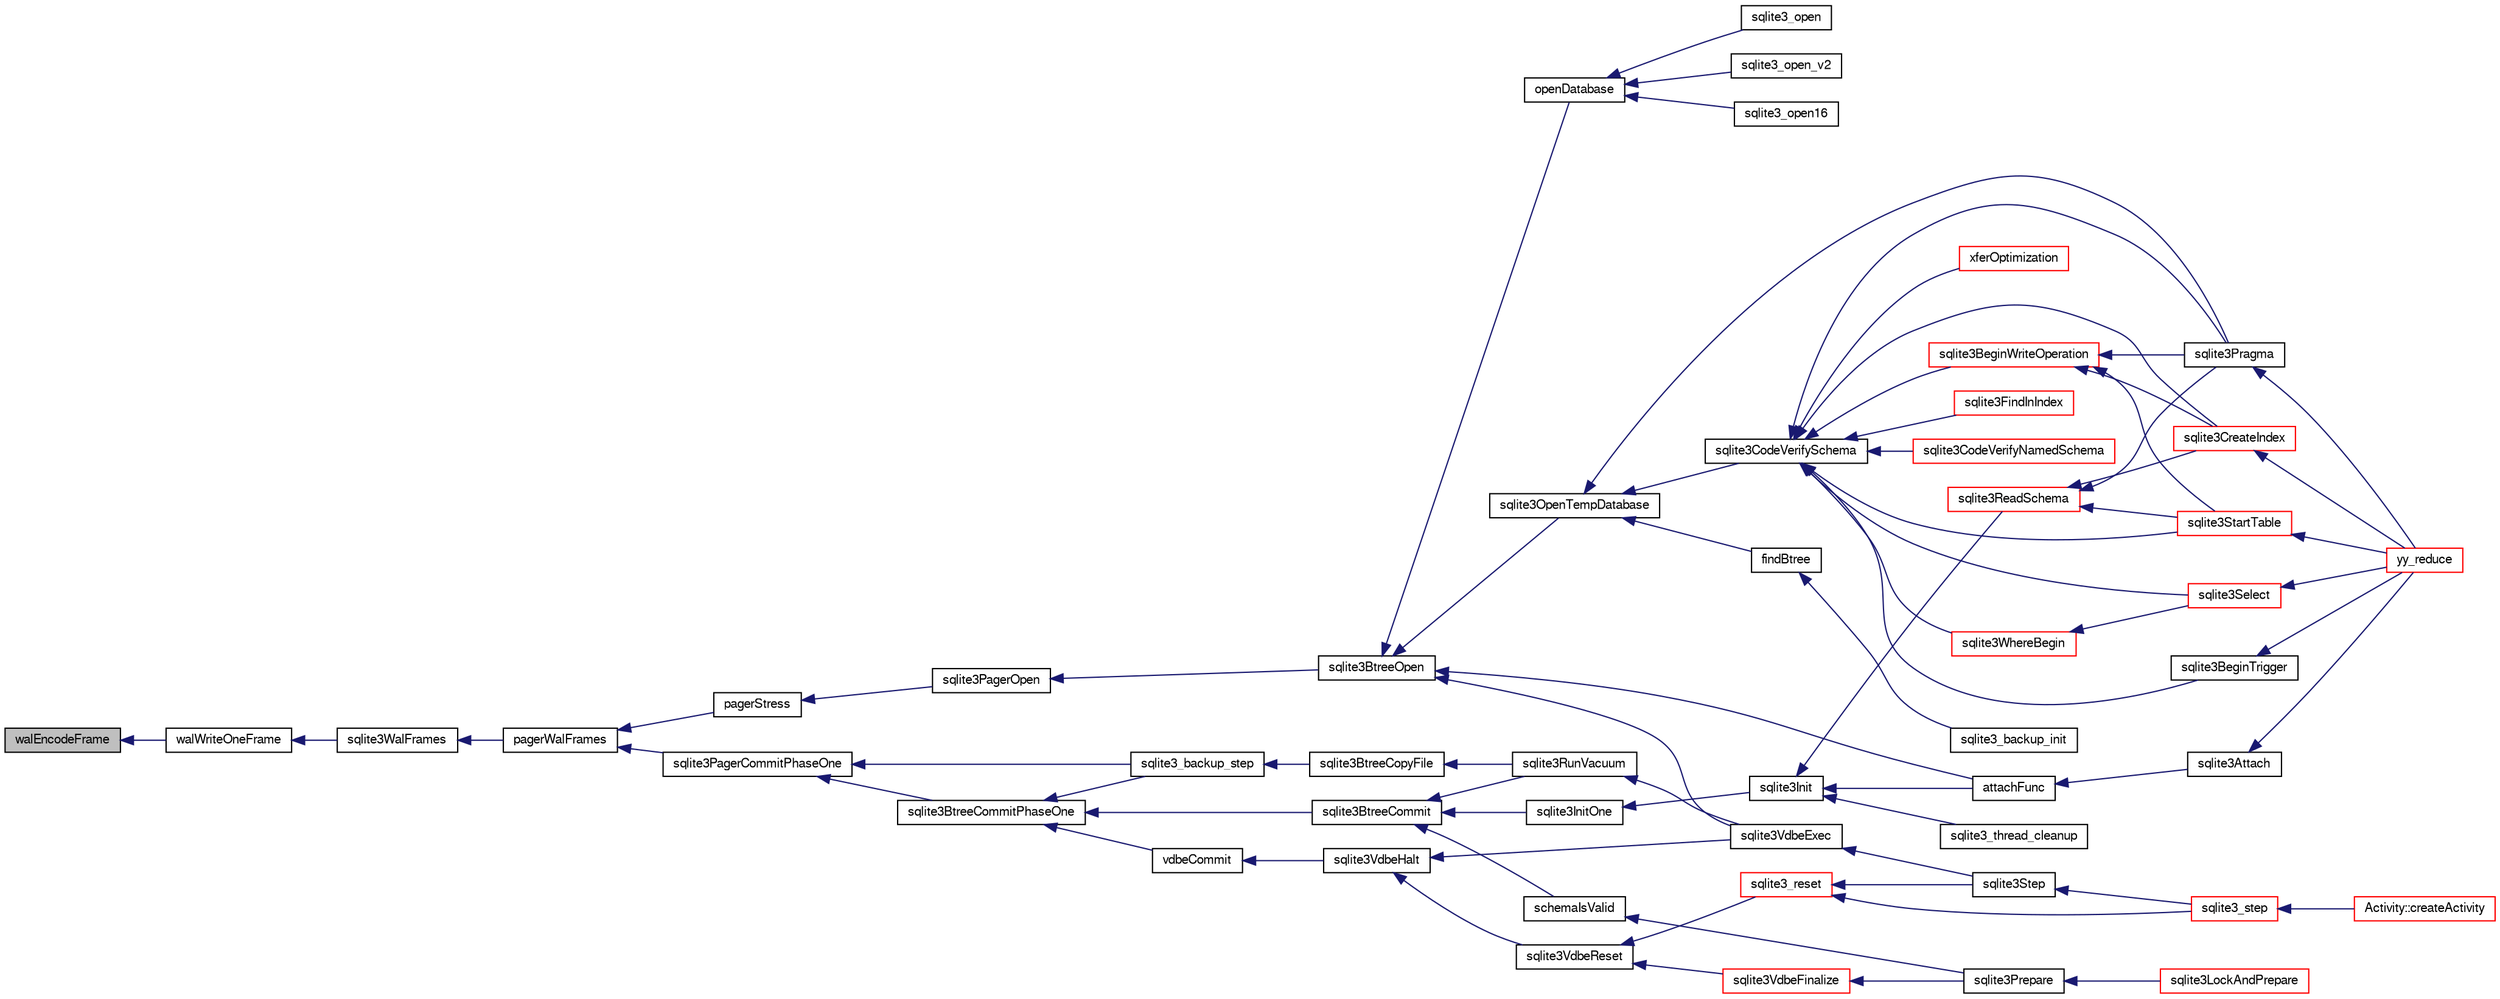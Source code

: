 digraph "walEncodeFrame"
{
  edge [fontname="FreeSans",fontsize="10",labelfontname="FreeSans",labelfontsize="10"];
  node [fontname="FreeSans",fontsize="10",shape=record];
  rankdir="LR";
  Node894038 [label="walEncodeFrame",height=0.2,width=0.4,color="black", fillcolor="grey75", style="filled", fontcolor="black"];
  Node894038 -> Node894039 [dir="back",color="midnightblue",fontsize="10",style="solid",fontname="FreeSans"];
  Node894039 [label="walWriteOneFrame",height=0.2,width=0.4,color="black", fillcolor="white", style="filled",URL="$sqlite3_8c.html#ac0ea5b2a17ccb4d7233351d9da353160"];
  Node894039 -> Node894040 [dir="back",color="midnightblue",fontsize="10",style="solid",fontname="FreeSans"];
  Node894040 [label="sqlite3WalFrames",height=0.2,width=0.4,color="black", fillcolor="white", style="filled",URL="$sqlite3_8c.html#af9606aac275558d3b96c83b2bff2d717"];
  Node894040 -> Node894041 [dir="back",color="midnightblue",fontsize="10",style="solid",fontname="FreeSans"];
  Node894041 [label="pagerWalFrames",height=0.2,width=0.4,color="black", fillcolor="white", style="filled",URL="$sqlite3_8c.html#a1675dba6bfeb50d8aa8a0509103fd004"];
  Node894041 -> Node894042 [dir="back",color="midnightblue",fontsize="10",style="solid",fontname="FreeSans"];
  Node894042 [label="pagerStress",height=0.2,width=0.4,color="black", fillcolor="white", style="filled",URL="$sqlite3_8c.html#abb21a3a371038e9e3e69af0f21a1b386"];
  Node894042 -> Node894043 [dir="back",color="midnightblue",fontsize="10",style="solid",fontname="FreeSans"];
  Node894043 [label="sqlite3PagerOpen",height=0.2,width=0.4,color="black", fillcolor="white", style="filled",URL="$sqlite3_8c.html#a5b4a74e8a1754922c482b7af19b30611"];
  Node894043 -> Node894044 [dir="back",color="midnightblue",fontsize="10",style="solid",fontname="FreeSans"];
  Node894044 [label="sqlite3BtreeOpen",height=0.2,width=0.4,color="black", fillcolor="white", style="filled",URL="$sqlite3_8c.html#a13dcb44dc34af6ce9d38de9c5aa975f9"];
  Node894044 -> Node894045 [dir="back",color="midnightblue",fontsize="10",style="solid",fontname="FreeSans"];
  Node894045 [label="sqlite3VdbeExec",height=0.2,width=0.4,color="black", fillcolor="white", style="filled",URL="$sqlite3_8c.html#a8ce40a614bdc56719c4d642b1e4dfb21"];
  Node894045 -> Node894046 [dir="back",color="midnightblue",fontsize="10",style="solid",fontname="FreeSans"];
  Node894046 [label="sqlite3Step",height=0.2,width=0.4,color="black", fillcolor="white", style="filled",URL="$sqlite3_8c.html#a3f2872e873e2758a4beedad1d5113554"];
  Node894046 -> Node894047 [dir="back",color="midnightblue",fontsize="10",style="solid",fontname="FreeSans"];
  Node894047 [label="sqlite3_step",height=0.2,width=0.4,color="red", fillcolor="white", style="filled",URL="$sqlite3_8h.html#ac1e491ce36b7471eb28387f7d3c74334"];
  Node894047 -> Node894048 [dir="back",color="midnightblue",fontsize="10",style="solid",fontname="FreeSans"];
  Node894048 [label="Activity::createActivity",height=0.2,width=0.4,color="red", fillcolor="white", style="filled",URL="$classActivity.html#a813cc5e52c14ab49b39014c134e3425b"];
  Node894044 -> Node894073 [dir="back",color="midnightblue",fontsize="10",style="solid",fontname="FreeSans"];
  Node894073 [label="attachFunc",height=0.2,width=0.4,color="black", fillcolor="white", style="filled",URL="$sqlite3_8c.html#a69cb751a7da501b9a0aa37e0d7c3eaf7"];
  Node894073 -> Node894074 [dir="back",color="midnightblue",fontsize="10",style="solid",fontname="FreeSans"];
  Node894074 [label="sqlite3Attach",height=0.2,width=0.4,color="black", fillcolor="white", style="filled",URL="$sqlite3_8c.html#ae0907fe0b43cc1b4c7e6a16213e8546f"];
  Node894074 -> Node894075 [dir="back",color="midnightblue",fontsize="10",style="solid",fontname="FreeSans"];
  Node894075 [label="yy_reduce",height=0.2,width=0.4,color="red", fillcolor="white", style="filled",URL="$sqlite3_8c.html#a7c419a9b25711c666a9a2449ef377f14"];
  Node894044 -> Node894306 [dir="back",color="midnightblue",fontsize="10",style="solid",fontname="FreeSans"];
  Node894306 [label="sqlite3OpenTempDatabase",height=0.2,width=0.4,color="black", fillcolor="white", style="filled",URL="$sqlite3_8c.html#aaf3088380b731428b72d3b5777f93755"];
  Node894306 -> Node894250 [dir="back",color="midnightblue",fontsize="10",style="solid",fontname="FreeSans"];
  Node894250 [label="findBtree",height=0.2,width=0.4,color="black", fillcolor="white", style="filled",URL="$sqlite3_8c.html#ab4ee5743b77efd7f8832bf0b9315f973"];
  Node894250 -> Node894251 [dir="back",color="midnightblue",fontsize="10",style="solid",fontname="FreeSans"];
  Node894251 [label="sqlite3_backup_init",height=0.2,width=0.4,color="black", fillcolor="white", style="filled",URL="$sqlite3_8h.html#a9c9aa9e8edeb9910d93148a6621c1097"];
  Node894306 -> Node894307 [dir="back",color="midnightblue",fontsize="10",style="solid",fontname="FreeSans"];
  Node894307 [label="sqlite3CodeVerifySchema",height=0.2,width=0.4,color="black", fillcolor="white", style="filled",URL="$sqlite3_8c.html#ad9d8708d96f8416ec59ebf41c57000f9"];
  Node894307 -> Node894126 [dir="back",color="midnightblue",fontsize="10",style="solid",fontname="FreeSans"];
  Node894126 [label="sqlite3FindInIndex",height=0.2,width=0.4,color="red", fillcolor="white", style="filled",URL="$sqlite3_8c.html#af7d8c56ab0231f44bb5f87b3fafeffb2"];
  Node894307 -> Node894167 [dir="back",color="midnightblue",fontsize="10",style="solid",fontname="FreeSans"];
  Node894167 [label="sqlite3StartTable",height=0.2,width=0.4,color="red", fillcolor="white", style="filled",URL="$sqlite3_8c.html#af49b4395f39d9078a0dda2484c183012"];
  Node894167 -> Node894075 [dir="back",color="midnightblue",fontsize="10",style="solid",fontname="FreeSans"];
  Node894307 -> Node894084 [dir="back",color="midnightblue",fontsize="10",style="solid",fontname="FreeSans"];
  Node894084 [label="sqlite3CreateIndex",height=0.2,width=0.4,color="red", fillcolor="white", style="filled",URL="$sqlite3_8c.html#a8dbe5e590ab6c58a8c45f34f7c81e825"];
  Node894084 -> Node894075 [dir="back",color="midnightblue",fontsize="10",style="solid",fontname="FreeSans"];
  Node894307 -> Node894308 [dir="back",color="midnightblue",fontsize="10",style="solid",fontname="FreeSans"];
  Node894308 [label="sqlite3CodeVerifyNamedSchema",height=0.2,width=0.4,color="red", fillcolor="white", style="filled",URL="$sqlite3_8c.html#a30331e33b8e462cbe3aa83c8bddb8c0e"];
  Node894307 -> Node894309 [dir="back",color="midnightblue",fontsize="10",style="solid",fontname="FreeSans"];
  Node894309 [label="sqlite3BeginWriteOperation",height=0.2,width=0.4,color="red", fillcolor="white", style="filled",URL="$sqlite3_8c.html#a21b1b811bbe305f922244f8913c87f10"];
  Node894309 -> Node894167 [dir="back",color="midnightblue",fontsize="10",style="solid",fontname="FreeSans"];
  Node894309 -> Node894084 [dir="back",color="midnightblue",fontsize="10",style="solid",fontname="FreeSans"];
  Node894309 -> Node894123 [dir="back",color="midnightblue",fontsize="10",style="solid",fontname="FreeSans"];
  Node894123 [label="sqlite3Pragma",height=0.2,width=0.4,color="black", fillcolor="white", style="filled",URL="$sqlite3_8c.html#a111391370f58f8e6a6eca51fd34d62ed"];
  Node894123 -> Node894075 [dir="back",color="midnightblue",fontsize="10",style="solid",fontname="FreeSans"];
  Node894307 -> Node894104 [dir="back",color="midnightblue",fontsize="10",style="solid",fontname="FreeSans"];
  Node894104 [label="xferOptimization",height=0.2,width=0.4,color="red", fillcolor="white", style="filled",URL="$sqlite3_8c.html#ae85c90f7d064fe83f4ed930e708855d2"];
  Node894307 -> Node894123 [dir="back",color="midnightblue",fontsize="10",style="solid",fontname="FreeSans"];
  Node894307 -> Node894124 [dir="back",color="midnightblue",fontsize="10",style="solid",fontname="FreeSans"];
  Node894124 [label="sqlite3Select",height=0.2,width=0.4,color="red", fillcolor="white", style="filled",URL="$sqlite3_8c.html#a2465ee8c956209ba4b272477b7c21a45"];
  Node894124 -> Node894075 [dir="back",color="midnightblue",fontsize="10",style="solid",fontname="FreeSans"];
  Node894307 -> Node894103 [dir="back",color="midnightblue",fontsize="10",style="solid",fontname="FreeSans"];
  Node894103 [label="sqlite3BeginTrigger",height=0.2,width=0.4,color="black", fillcolor="white", style="filled",URL="$sqlite3_8c.html#ac20a731dbd52edec68a09962c7f39a4c"];
  Node894103 -> Node894075 [dir="back",color="midnightblue",fontsize="10",style="solid",fontname="FreeSans"];
  Node894307 -> Node894140 [dir="back",color="midnightblue",fontsize="10",style="solid",fontname="FreeSans"];
  Node894140 [label="sqlite3WhereBegin",height=0.2,width=0.4,color="red", fillcolor="white", style="filled",URL="$sqlite3_8c.html#acad049f5c9a96a8118cffd5e5ce89f7c"];
  Node894140 -> Node894124 [dir="back",color="midnightblue",fontsize="10",style="solid",fontname="FreeSans"];
  Node894306 -> Node894123 [dir="back",color="midnightblue",fontsize="10",style="solid",fontname="FreeSans"];
  Node894044 -> Node894280 [dir="back",color="midnightblue",fontsize="10",style="solid",fontname="FreeSans"];
  Node894280 [label="openDatabase",height=0.2,width=0.4,color="black", fillcolor="white", style="filled",URL="$sqlite3_8c.html#a6a9c3bc3a64234e863413f41db473758"];
  Node894280 -> Node894281 [dir="back",color="midnightblue",fontsize="10",style="solid",fontname="FreeSans"];
  Node894281 [label="sqlite3_open",height=0.2,width=0.4,color="black", fillcolor="white", style="filled",URL="$sqlite3_8h.html#a97ba966ed1acc38409786258268f5f71"];
  Node894280 -> Node894282 [dir="back",color="midnightblue",fontsize="10",style="solid",fontname="FreeSans"];
  Node894282 [label="sqlite3_open_v2",height=0.2,width=0.4,color="black", fillcolor="white", style="filled",URL="$sqlite3_8h.html#a140fe275b6975dc867cea50a65a217c4"];
  Node894280 -> Node894283 [dir="back",color="midnightblue",fontsize="10",style="solid",fontname="FreeSans"];
  Node894283 [label="sqlite3_open16",height=0.2,width=0.4,color="black", fillcolor="white", style="filled",URL="$sqlite3_8h.html#adbc401bb96713f32e553db32f6f3ca33"];
  Node894041 -> Node894311 [dir="back",color="midnightblue",fontsize="10",style="solid",fontname="FreeSans"];
  Node894311 [label="sqlite3PagerCommitPhaseOne",height=0.2,width=0.4,color="black", fillcolor="white", style="filled",URL="$sqlite3_8c.html#a2baf986bff9120486e9acc5951494ea7"];
  Node894311 -> Node894312 [dir="back",color="midnightblue",fontsize="10",style="solid",fontname="FreeSans"];
  Node894312 [label="sqlite3BtreeCommitPhaseOne",height=0.2,width=0.4,color="black", fillcolor="white", style="filled",URL="$sqlite3_8c.html#ae266cba101e64ad99a166f237532e262"];
  Node894312 -> Node894313 [dir="back",color="midnightblue",fontsize="10",style="solid",fontname="FreeSans"];
  Node894313 [label="sqlite3BtreeCommit",height=0.2,width=0.4,color="black", fillcolor="white", style="filled",URL="$sqlite3_8c.html#a8e56ab314556935f9f73080147d26419"];
  Node894313 -> Node894071 [dir="back",color="midnightblue",fontsize="10",style="solid",fontname="FreeSans"];
  Node894071 [label="sqlite3InitOne",height=0.2,width=0.4,color="black", fillcolor="white", style="filled",URL="$sqlite3_8c.html#ac4318b25df65269906b0379251fe9b85"];
  Node894071 -> Node894072 [dir="back",color="midnightblue",fontsize="10",style="solid",fontname="FreeSans"];
  Node894072 [label="sqlite3Init",height=0.2,width=0.4,color="black", fillcolor="white", style="filled",URL="$sqlite3_8c.html#aed74e3dc765631a833f522f425ff5a48"];
  Node894072 -> Node894073 [dir="back",color="midnightblue",fontsize="10",style="solid",fontname="FreeSans"];
  Node894072 -> Node894077 [dir="back",color="midnightblue",fontsize="10",style="solid",fontname="FreeSans"];
  Node894077 [label="sqlite3ReadSchema",height=0.2,width=0.4,color="red", fillcolor="white", style="filled",URL="$sqlite3_8c.html#ac41a97f30334f7d35b2b5713097eca90"];
  Node894077 -> Node894167 [dir="back",color="midnightblue",fontsize="10",style="solid",fontname="FreeSans"];
  Node894077 -> Node894084 [dir="back",color="midnightblue",fontsize="10",style="solid",fontname="FreeSans"];
  Node894077 -> Node894123 [dir="back",color="midnightblue",fontsize="10",style="solid",fontname="FreeSans"];
  Node894072 -> Node894171 [dir="back",color="midnightblue",fontsize="10",style="solid",fontname="FreeSans"];
  Node894171 [label="sqlite3_thread_cleanup",height=0.2,width=0.4,color="black", fillcolor="white", style="filled",URL="$sqlite3_8h.html#a34980c829db84f02e1a1599063469f06"];
  Node894313 -> Node894256 [dir="back",color="midnightblue",fontsize="10",style="solid",fontname="FreeSans"];
  Node894256 [label="schemaIsValid",height=0.2,width=0.4,color="black", fillcolor="white", style="filled",URL="$sqlite3_8c.html#a7c466fe28e7ca6f46b8bf72c46d9738d"];
  Node894256 -> Node894224 [dir="back",color="midnightblue",fontsize="10",style="solid",fontname="FreeSans"];
  Node894224 [label="sqlite3Prepare",height=0.2,width=0.4,color="black", fillcolor="white", style="filled",URL="$sqlite3_8c.html#acb25890858d0bf4b12eb7aae569f0c7b"];
  Node894224 -> Node894225 [dir="back",color="midnightblue",fontsize="10",style="solid",fontname="FreeSans"];
  Node894225 [label="sqlite3LockAndPrepare",height=0.2,width=0.4,color="red", fillcolor="white", style="filled",URL="$sqlite3_8c.html#a5db1ec5589aa2b02c6d979211a8789bd"];
  Node894313 -> Node894231 [dir="back",color="midnightblue",fontsize="10",style="solid",fontname="FreeSans"];
  Node894231 [label="sqlite3RunVacuum",height=0.2,width=0.4,color="black", fillcolor="white", style="filled",URL="$sqlite3_8c.html#a5e83ddc7b3e7e8e79ad5d1fc92de1d2f"];
  Node894231 -> Node894045 [dir="back",color="midnightblue",fontsize="10",style="solid",fontname="FreeSans"];
  Node894312 -> Node894258 [dir="back",color="midnightblue",fontsize="10",style="solid",fontname="FreeSans"];
  Node894258 [label="sqlite3_backup_step",height=0.2,width=0.4,color="black", fillcolor="white", style="filled",URL="$sqlite3_8h.html#a1699b75e98d082eebc465a9e64c35269"];
  Node894258 -> Node894259 [dir="back",color="midnightblue",fontsize="10",style="solid",fontname="FreeSans"];
  Node894259 [label="sqlite3BtreeCopyFile",height=0.2,width=0.4,color="black", fillcolor="white", style="filled",URL="$sqlite3_8c.html#a4d9e19a79f0d5c1dfcef0bd137ae83f9"];
  Node894259 -> Node894231 [dir="back",color="midnightblue",fontsize="10",style="solid",fontname="FreeSans"];
  Node894312 -> Node894314 [dir="back",color="midnightblue",fontsize="10",style="solid",fontname="FreeSans"];
  Node894314 [label="vdbeCommit",height=0.2,width=0.4,color="black", fillcolor="white", style="filled",URL="$sqlite3_8c.html#a5d7f1e0625451b987728f600cfe1b92d"];
  Node894314 -> Node894264 [dir="back",color="midnightblue",fontsize="10",style="solid",fontname="FreeSans"];
  Node894264 [label="sqlite3VdbeHalt",height=0.2,width=0.4,color="black", fillcolor="white", style="filled",URL="$sqlite3_8c.html#a8d1d99703d999190fbc35ecc981cb709"];
  Node894264 -> Node894265 [dir="back",color="midnightblue",fontsize="10",style="solid",fontname="FreeSans"];
  Node894265 [label="sqlite3VdbeReset",height=0.2,width=0.4,color="black", fillcolor="white", style="filled",URL="$sqlite3_8c.html#a315a913742f7267f90d46d41446353b1"];
  Node894265 -> Node894266 [dir="back",color="midnightblue",fontsize="10",style="solid",fontname="FreeSans"];
  Node894266 [label="sqlite3VdbeFinalize",height=0.2,width=0.4,color="red", fillcolor="white", style="filled",URL="$sqlite3_8c.html#af81e0c8d03b71610d3a826469f67bbd4"];
  Node894266 -> Node894224 [dir="back",color="midnightblue",fontsize="10",style="solid",fontname="FreeSans"];
  Node894265 -> Node894273 [dir="back",color="midnightblue",fontsize="10",style="solid",fontname="FreeSans"];
  Node894273 [label="sqlite3_reset",height=0.2,width=0.4,color="red", fillcolor="white", style="filled",URL="$sqlite3_8h.html#a758efebc2e95694959ab0e74b397984c"];
  Node894273 -> Node894046 [dir="back",color="midnightblue",fontsize="10",style="solid",fontname="FreeSans"];
  Node894273 -> Node894047 [dir="back",color="midnightblue",fontsize="10",style="solid",fontname="FreeSans"];
  Node894264 -> Node894045 [dir="back",color="midnightblue",fontsize="10",style="solid",fontname="FreeSans"];
  Node894311 -> Node894258 [dir="back",color="midnightblue",fontsize="10",style="solid",fontname="FreeSans"];
}
